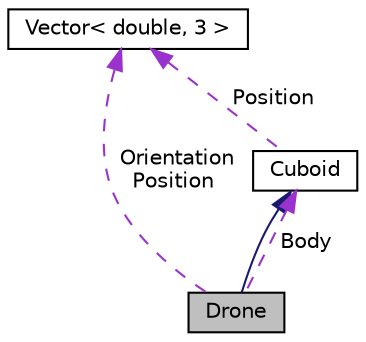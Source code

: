 digraph "Drone"
{
 // LATEX_PDF_SIZE
  edge [fontname="Helvetica",fontsize="10",labelfontname="Helvetica",labelfontsize="10"];
  node [fontname="Helvetica",fontsize="10",shape=record];
  Node1 [label="Drone",height=0.2,width=0.4,color="black", fillcolor="grey75", style="filled", fontcolor="black",tooltip="Klasa Dron Przedstawia zlozenie figur geometrycznych przedstawiajacych drona."];
  Node2 -> Node1 [dir="back",color="midnightblue",fontsize="10",style="solid",fontname="Helvetica"];
  Node2 [label="Cuboid",height=0.2,width=0.4,color="black", fillcolor="white", style="filled",URL="$class_cuboid.html",tooltip="Klasa prostopadloscianu w postaci tablicy dwuwymiarowej oraz jej metody."];
  Node3 -> Node2 [dir="back",color="darkorchid3",fontsize="10",style="dashed",label=" Position" ,fontname="Helvetica"];
  Node3 [label="Vector\< double, 3 \>",height=0.2,width=0.4,color="black", fillcolor="white", style="filled",URL="$class_vector.html",tooltip=" "];
  Node3 -> Node1 [dir="back",color="darkorchid3",fontsize="10",style="dashed",label=" Orientation\nPosition" ,fontname="Helvetica"];
  Node2 -> Node1 [dir="back",color="darkorchid3",fontsize="10",style="dashed",label=" Body" ,fontname="Helvetica"];
}
